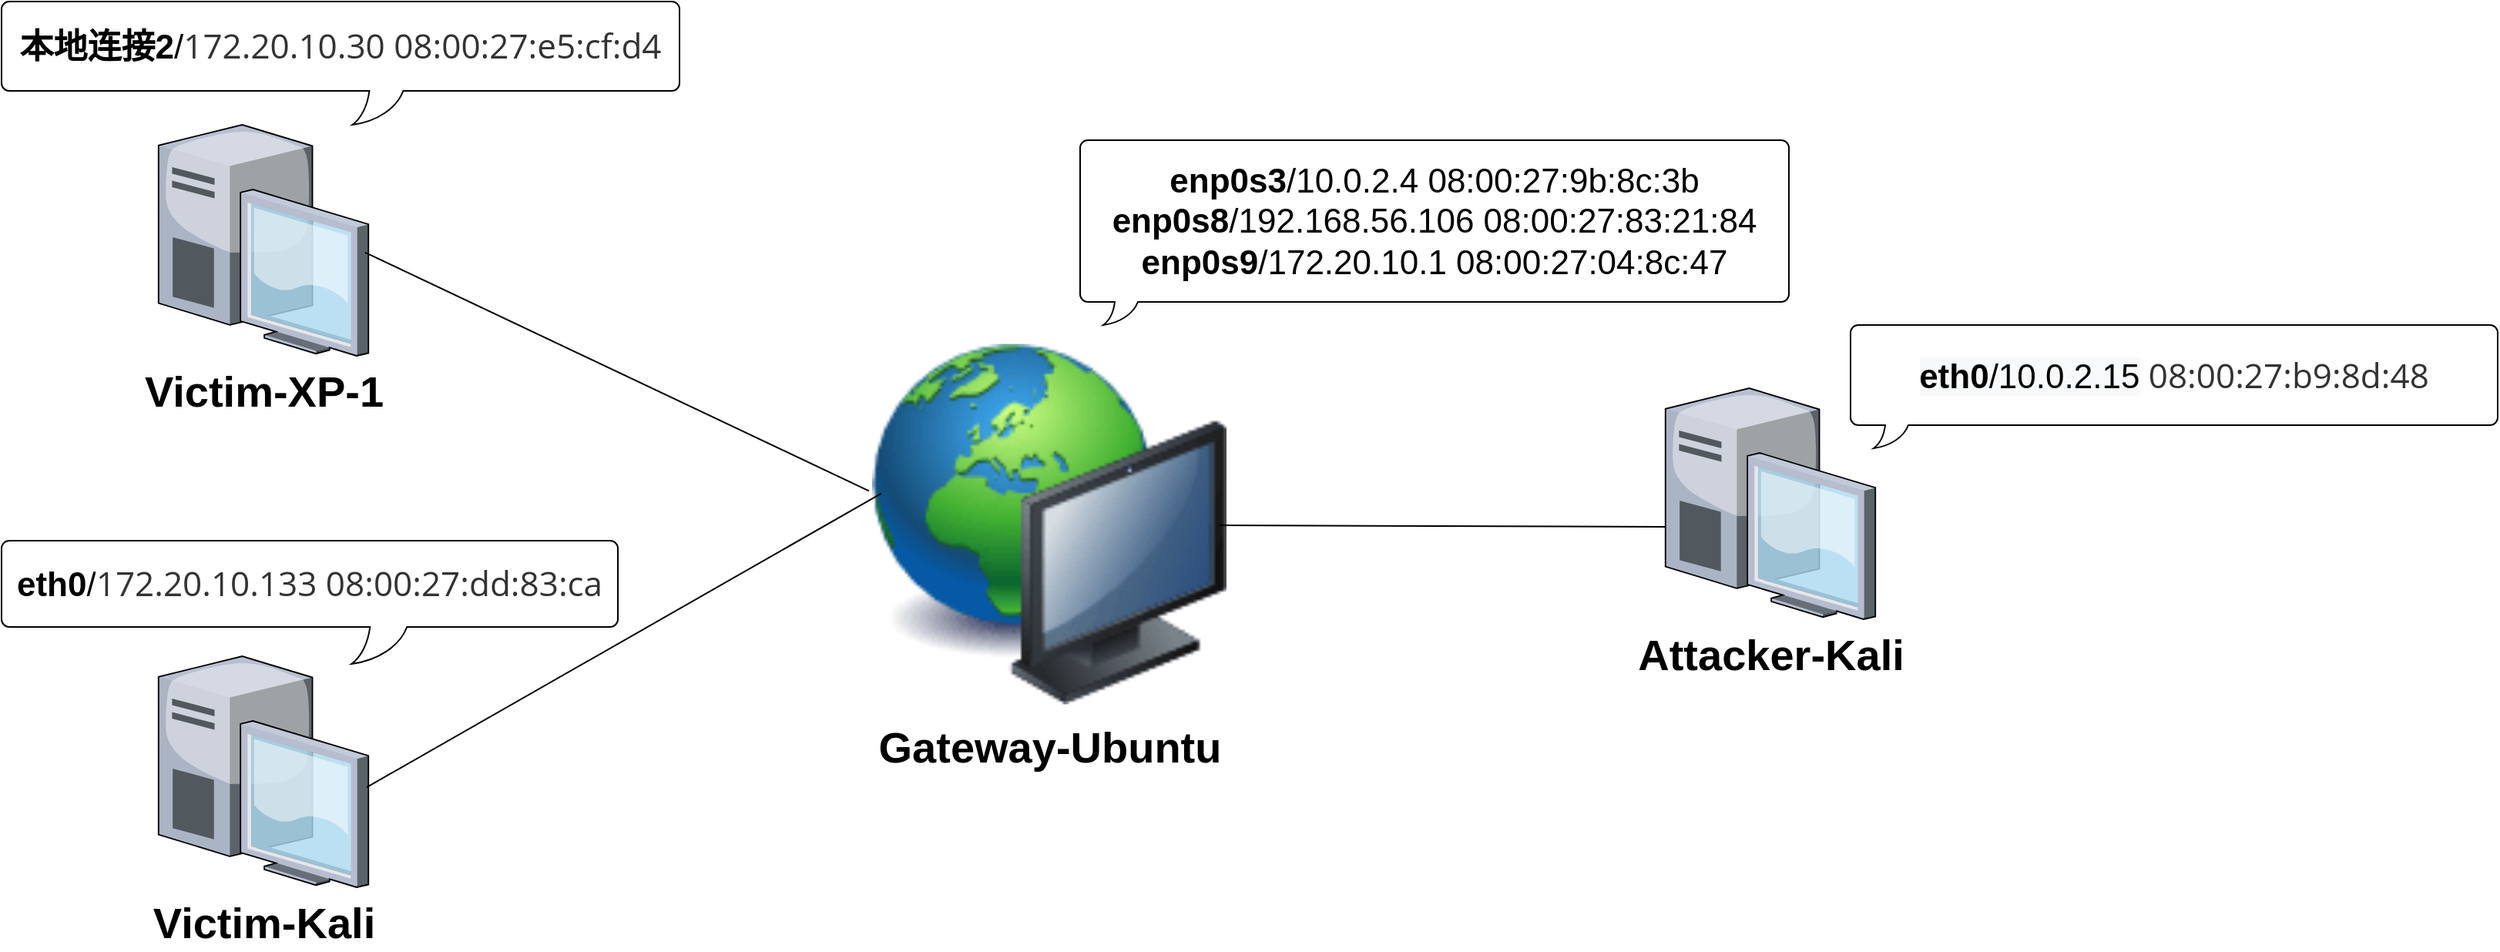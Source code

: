 <mxfile version="13.8.0" type="device"><diagram name="Page-1" id="e3a06f82-3646-2815-327d-82caf3d4e204"><mxGraphModel dx="2004" dy="1366" grid="0" gridSize="10" guides="1" tooltips="1" connect="1" arrows="1" fold="1" page="0" pageScale="1.5" pageWidth="1169" pageHeight="826" background="none" math="0" shadow="0"><root><mxCell id="0" style=";html=1;"/><mxCell id="1" style=";html=1;" parent="0"/><mxCell id="6a7d8f32e03d9370-4" value="&lt;font style=&quot;font-size: 28px&quot;&gt;&lt;b&gt;Victim-Kali&lt;/b&gt;&lt;/font&gt;" style="verticalLabelPosition=bottom;aspect=fixed;html=1;verticalAlign=top;strokeColor=none;shape=mxgraph.citrix.desktop;fillColor=#66B2FF;gradientColor=#0066CC;fontSize=14;" parent="1" vertex="1"><mxGeometry x="291.89" y="725" width="136.22" height="150" as="geometry"/></mxCell><mxCell id="pV7OL68sikF7UH9l_DkQ-2" value="&lt;font style=&quot;font-size: 28px&quot;&gt;&lt;b&gt;Victim-XP-1&lt;/b&gt;&lt;/font&gt;" style="verticalLabelPosition=bottom;aspect=fixed;html=1;verticalAlign=top;strokeColor=none;shape=mxgraph.citrix.desktop;fillColor=#66B2FF;gradientColor=#0066CC;fontSize=14;" parent="1" vertex="1"><mxGeometry x="291.89" y="380" width="136.22" height="150" as="geometry"/></mxCell><mxCell id="pV7OL68sikF7UH9l_DkQ-5" value="&lt;font style=&quot;font-size: 28px&quot;&gt;&lt;b&gt;Attacker-Kali&lt;/b&gt;&lt;/font&gt;" style="verticalLabelPosition=bottom;aspect=fixed;html=1;verticalAlign=top;strokeColor=none;shape=mxgraph.citrix.desktop;fillColor=#66B2FF;gradientColor=#0066CC;fontSize=14;" parent="1" vertex="1"><mxGeometry x="1269.89" y="551" width="136.22" height="150" as="geometry"/></mxCell><mxCell id="pV7OL68sikF7UH9l_DkQ-7" value="" style="image;html=1;image=img/lib/clip_art/computers/Network_128x128.png" parent="1" vertex="1"><mxGeometry x="755" y="519.25" width="230" height="240" as="geometry"/></mxCell><mxCell id="pV7OL68sikF7UH9l_DkQ-9" value="&lt;b&gt;&lt;font style=&quot;font-size: 28px&quot;&gt;Gateway-Ubuntu&lt;/font&gt;&lt;/b&gt;" style="text;html=1;align=center;verticalAlign=middle;resizable=0;points=[];autosize=1;" parent="1" vertex="1"><mxGeometry x="750" y="769.25" width="240" height="30" as="geometry"/></mxCell><mxCell id="pV7OL68sikF7UH9l_DkQ-16" value="" style="endArrow=none;html=1;entryX=0.026;entryY=0.417;entryDx=0;entryDy=0;exitX=0.992;exitY=0.567;exitDx=0;exitDy=0;exitPerimeter=0;entryPerimeter=0;" parent="1" source="6a7d8f32e03d9370-4" target="pV7OL68sikF7UH9l_DkQ-7" edge="1"><mxGeometry width="50" height="50" relative="1" as="geometry"><mxPoint x="560" y="820" as="sourcePoint"/><mxPoint x="610" y="770" as="targetPoint"/></mxGeometry></mxCell><mxCell id="pV7OL68sikF7UH9l_DkQ-17" value="" style="endArrow=none;html=1;exitX=0.985;exitY=0.553;exitDx=0;exitDy=0;exitPerimeter=0;entryX=-0.009;entryY=0.41;entryDx=0;entryDy=0;entryPerimeter=0;" parent="1" source="pV7OL68sikF7UH9l_DkQ-2" target="pV7OL68sikF7UH9l_DkQ-7" edge="1"><mxGeometry width="50" height="50" relative="1" as="geometry"><mxPoint x="560" y="820" as="sourcePoint"/><mxPoint x="670" y="800" as="targetPoint"/></mxGeometry></mxCell><mxCell id="pV7OL68sikF7UH9l_DkQ-22" value="&lt;font style=&quot;font-size: 22px&quot;&gt;&lt;b&gt;本地连接2&lt;/b&gt;/&lt;span style=&quot;color: rgb(51 , 51 , 51) ; font-family: &amp;#34;open sans&amp;#34; , &amp;#34;clear sans&amp;#34; , &amp;#34;helvetica neue&amp;#34; , &amp;#34;helvetica&amp;#34; , &amp;#34;arial&amp;#34; , sans-serif ; background-color: rgb(255 , 255 , 255)&quot;&gt;172.20.10.30 08:00:27:e5:cf:d4&lt;/span&gt;&lt;/font&gt;" style="whiteSpace=wrap;html=1;shape=mxgraph.basic.roundRectCallout;dx=249.71;dy=22;size=5;boundedLbl=1;" parent="1" vertex="1"><mxGeometry x="190" y="300" width="440" height="80" as="geometry"/></mxCell><mxCell id="pV7OL68sikF7UH9l_DkQ-24" value="&lt;span style=&quot;font-size: 22px&quot;&gt;&lt;b&gt;enp0s3&lt;/b&gt;/10.0.2.4 08:00:27:9b:8c:3b&lt;/span&gt;&lt;font style=&quot;font-size: 22px&quot;&gt;&lt;br&gt;&lt;b&gt;enp0s8&lt;/b&gt;/192.168.56.106 08:00:27:83:21:84&lt;br&gt;&lt;b&gt;enp0s9&lt;/b&gt;/172.20.10.1 08:00:27:04:8c:47&lt;br&gt;&lt;/font&gt;" style="whiteSpace=wrap;html=1;shape=mxgraph.basic.roundRectCallout;dx=30;dy=15;size=5;boundedLbl=1;" parent="1" vertex="1"><mxGeometry x="890" y="390" width="460" height="120" as="geometry"/></mxCell><mxCell id="pV7OL68sikF7UH9l_DkQ-25" value="&lt;font style=&quot;font-size: 22px&quot;&gt;&lt;b&gt;eth0&lt;/b&gt;&lt;/font&gt;&lt;font style=&quot;font-size: 22px&quot;&gt;&lt;font style=&quot;font-size: 22px&quot;&gt;/&lt;/font&gt;&lt;span style=&quot;color: rgb(51 , 51 , 51) ; font-family: &amp;#34;open sans&amp;#34; , &amp;#34;clear sans&amp;#34; , &amp;#34;helvetica neue&amp;#34; , &amp;#34;helvetica&amp;#34; , &amp;#34;arial&amp;#34; , sans-serif ; background-color: rgb(255 , 255 , 255)&quot;&gt;172.20.10.133 08:00:27:dd:83:ca&lt;/span&gt;&lt;/font&gt;" style="whiteSpace=wrap;html=1;shape=mxgraph.basic.roundRectCallout;dx=251.14;dy=24;size=5;boundedLbl=1;" parent="1" vertex="1"><mxGeometry x="190" y="650" width="400" height="80" as="geometry"/></mxCell><mxCell id="pV7OL68sikF7UH9l_DkQ-27" value="&lt;font style=&quot;font-size: 22px&quot;&gt;&lt;span style=&quot;background-color: rgb(248 , 249 , 250)&quot;&gt;&lt;b&gt;eth0&lt;/b&gt;/10.0.2.15&lt;/span&gt;&lt;font color=&quot;#333333&quot; face=&quot;open sans, clear sans, helvetica neue, helvetica, arial, sans-serif&quot;&gt;&lt;span style=&quot;background-color: rgb(255 , 255 , 255)&quot;&gt;&amp;nbsp;08:00:27:b9:8d:48&lt;/span&gt;&lt;/font&gt;&lt;/font&gt;" style="whiteSpace=wrap;html=1;shape=mxgraph.basic.roundRectCallout;dx=30;dy=15;size=5;boundedLbl=1;" parent="1" vertex="1"><mxGeometry x="1390" y="510" width="420" height="80" as="geometry"/></mxCell><mxCell id="vNWg5eygcc6xQxnE5fjL-1" value="" style="endArrow=none;html=1;" parent="1" edge="1"><mxGeometry width="50" height="50" relative="1" as="geometry"><mxPoint x="980" y="640" as="sourcePoint"/><mxPoint x="1270" y="641" as="targetPoint"/></mxGeometry></mxCell></root></mxGraphModel></diagram></mxfile>
